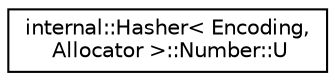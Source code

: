 digraph "Graphical Class Hierarchy"
{
 // LATEX_PDF_SIZE
  edge [fontname="Helvetica",fontsize="10",labelfontname="Helvetica",labelfontsize="10"];
  node [fontname="Helvetica",fontsize="10",shape=record];
  rankdir="LR";
  Node0 [label="internal::Hasher\< Encoding,\l Allocator \>::Number::U",height=0.2,width=0.4,color="black", fillcolor="white", style="filled",URL="$unioninternal_1_1_hasher_1_1_number_1_1_u.html",tooltip=" "];
}
